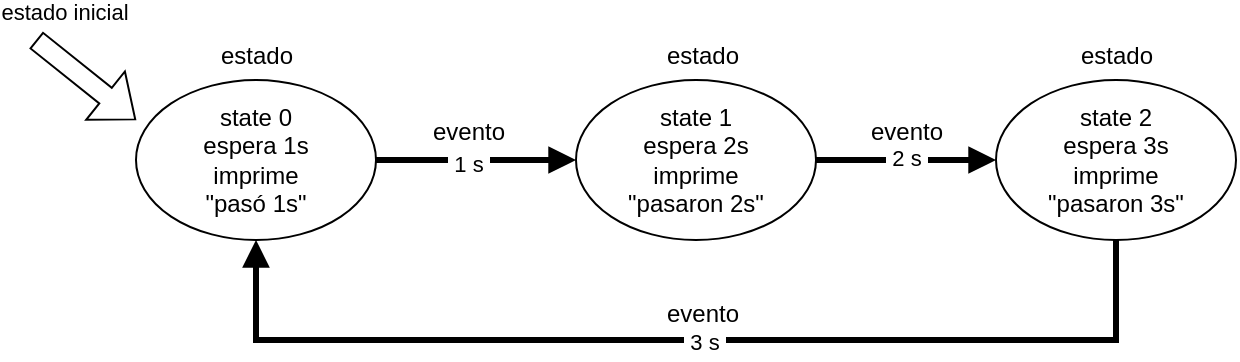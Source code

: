 <mxfile version="23.1.5" type="device">
  <diagram name="Página-1" id="B5JYyGaXFWTZYE-W6-dS">
    <mxGraphModel dx="978" dy="571" grid="1" gridSize="10" guides="1" tooltips="1" connect="1" arrows="1" fold="1" page="1" pageScale="1" pageWidth="1920" pageHeight="1200" math="0" shadow="0">
      <root>
        <mxCell id="0" />
        <mxCell id="1" parent="0" />
        <mxCell id="rjKY2ztjMAtcOO7rQj_c-4" style="edgeStyle=orthogonalEdgeStyle;rounded=0;orthogonalLoop=1;jettySize=auto;html=1;strokeWidth=3;endArrow=block;endFill=1;startSize=6;" edge="1" parent="1" source="rjKY2ztjMAtcOO7rQj_c-1" target="rjKY2ztjMAtcOO7rQj_c-2">
          <mxGeometry relative="1" as="geometry" />
        </mxCell>
        <mxCell id="rjKY2ztjMAtcOO7rQj_c-7" value="&amp;nbsp;1 s&amp;nbsp;" style="edgeLabel;html=1;align=center;verticalAlign=middle;resizable=0;points=[];" vertex="1" connectable="0" parent="rjKY2ztjMAtcOO7rQj_c-4">
          <mxGeometry x="-0.084" y="-2" relative="1" as="geometry">
            <mxPoint as="offset" />
          </mxGeometry>
        </mxCell>
        <mxCell id="rjKY2ztjMAtcOO7rQj_c-1" value="state 0&lt;div&gt;espera 1s&lt;/div&gt;&lt;div&gt;imprime&lt;/div&gt;&lt;div&gt;&quot;pasó 1s&quot;&lt;/div&gt;" style="ellipse;whiteSpace=wrap;html=1;" vertex="1" parent="1">
          <mxGeometry x="310" y="250" width="120" height="80" as="geometry" />
        </mxCell>
        <mxCell id="rjKY2ztjMAtcOO7rQj_c-5" style="edgeStyle=orthogonalEdgeStyle;rounded=0;orthogonalLoop=1;jettySize=auto;html=1;entryX=0;entryY=0.5;entryDx=0;entryDy=0;strokeWidth=3;endArrow=block;endFill=1;startSize=6;" edge="1" parent="1" source="rjKY2ztjMAtcOO7rQj_c-2" target="rjKY2ztjMAtcOO7rQj_c-3">
          <mxGeometry relative="1" as="geometry" />
        </mxCell>
        <mxCell id="rjKY2ztjMAtcOO7rQj_c-8" value="2s" style="edgeLabel;html=1;align=center;verticalAlign=middle;resizable=0;points=[];" vertex="1" connectable="0" parent="rjKY2ztjMAtcOO7rQj_c-5">
          <mxGeometry x="-0.044" relative="1" as="geometry">
            <mxPoint as="offset" />
          </mxGeometry>
        </mxCell>
        <mxCell id="rjKY2ztjMAtcOO7rQj_c-9" value="&amp;nbsp;2 s&amp;nbsp;" style="edgeLabel;html=1;align=center;verticalAlign=middle;resizable=0;points=[];" vertex="1" connectable="0" parent="rjKY2ztjMAtcOO7rQj_c-5">
          <mxGeometry x="-0.009" y="1" relative="1" as="geometry">
            <mxPoint as="offset" />
          </mxGeometry>
        </mxCell>
        <mxCell id="rjKY2ztjMAtcOO7rQj_c-2" value="state 1&lt;br&gt;&lt;div&gt;espera 2s&lt;/div&gt;&lt;div&gt;imprime&lt;/div&gt;&lt;div&gt;&quot;pasaron 2s&quot;&lt;/div&gt;" style="ellipse;whiteSpace=wrap;html=1;" vertex="1" parent="1">
          <mxGeometry x="530" y="250" width="120" height="80" as="geometry" />
        </mxCell>
        <mxCell id="rjKY2ztjMAtcOO7rQj_c-6" style="edgeStyle=orthogonalEdgeStyle;rounded=0;orthogonalLoop=1;jettySize=auto;html=1;entryX=0.5;entryY=1;entryDx=0;entryDy=0;strokeWidth=3;endArrow=block;endFill=1;startSize=6;" edge="1" parent="1" source="rjKY2ztjMAtcOO7rQj_c-3" target="rjKY2ztjMAtcOO7rQj_c-1">
          <mxGeometry relative="1" as="geometry">
            <Array as="points">
              <mxPoint x="800" y="380" />
              <mxPoint x="370" y="380" />
            </Array>
          </mxGeometry>
        </mxCell>
        <mxCell id="rjKY2ztjMAtcOO7rQj_c-10" value="&amp;nbsp;3 s&amp;nbsp;" style="edgeLabel;html=1;align=center;verticalAlign=middle;resizable=0;points=[];" vertex="1" connectable="0" parent="rjKY2ztjMAtcOO7rQj_c-6">
          <mxGeometry x="-0.034" y="1" relative="1" as="geometry">
            <mxPoint as="offset" />
          </mxGeometry>
        </mxCell>
        <mxCell id="rjKY2ztjMAtcOO7rQj_c-3" value="state 2&lt;br&gt;&lt;div&gt;espera 3s&lt;/div&gt;&lt;div&gt;imprime&lt;/div&gt;&lt;div&gt;&quot;pasaron 3s&quot;&lt;/div&gt;" style="ellipse;whiteSpace=wrap;html=1;" vertex="1" parent="1">
          <mxGeometry x="740" y="250" width="120" height="80" as="geometry" />
        </mxCell>
        <mxCell id="rjKY2ztjMAtcOO7rQj_c-11" value="" style="shape=flexArrow;endArrow=classic;html=1;rounded=0;" edge="1" parent="1">
          <mxGeometry width="50" height="50" relative="1" as="geometry">
            <mxPoint x="260" y="230" as="sourcePoint" />
            <mxPoint x="310" y="270" as="targetPoint" />
          </mxGeometry>
        </mxCell>
        <mxCell id="rjKY2ztjMAtcOO7rQj_c-18" value="estado inicial" style="edgeLabel;html=1;align=center;verticalAlign=middle;resizable=0;points=[];" vertex="1" connectable="0" parent="rjKY2ztjMAtcOO7rQj_c-11">
          <mxGeometry x="-0.527" y="4" relative="1" as="geometry">
            <mxPoint y="-20" as="offset" />
          </mxGeometry>
        </mxCell>
        <mxCell id="rjKY2ztjMAtcOO7rQj_c-12" value="evento" style="text;html=1;align=center;verticalAlign=middle;resizable=0;points=[];autosize=1;strokeColor=none;fillColor=none;" vertex="1" parent="1">
          <mxGeometry x="446" y="261" width="60" height="30" as="geometry" />
        </mxCell>
        <mxCell id="rjKY2ztjMAtcOO7rQj_c-13" value="evento" style="text;html=1;align=center;verticalAlign=middle;resizable=0;points=[];autosize=1;strokeColor=none;fillColor=none;" vertex="1" parent="1">
          <mxGeometry x="563" y="352" width="60" height="30" as="geometry" />
        </mxCell>
        <mxCell id="rjKY2ztjMAtcOO7rQj_c-14" value="evento" style="text;html=1;align=center;verticalAlign=middle;resizable=0;points=[];autosize=1;strokeColor=none;fillColor=none;" vertex="1" parent="1">
          <mxGeometry x="665" y="261" width="60" height="30" as="geometry" />
        </mxCell>
        <mxCell id="rjKY2ztjMAtcOO7rQj_c-15" value="estado" style="text;html=1;align=center;verticalAlign=middle;resizable=0;points=[];autosize=1;strokeColor=none;fillColor=none;" vertex="1" parent="1">
          <mxGeometry x="340" y="223" width="60" height="30" as="geometry" />
        </mxCell>
        <mxCell id="rjKY2ztjMAtcOO7rQj_c-16" value="estado" style="text;html=1;align=center;verticalAlign=middle;resizable=0;points=[];autosize=1;strokeColor=none;fillColor=none;" vertex="1" parent="1">
          <mxGeometry x="563" y="223" width="60" height="30" as="geometry" />
        </mxCell>
        <mxCell id="rjKY2ztjMAtcOO7rQj_c-17" value="estado" style="text;html=1;align=center;verticalAlign=middle;resizable=0;points=[];autosize=1;strokeColor=none;fillColor=none;" vertex="1" parent="1">
          <mxGeometry x="770" y="223" width="60" height="30" as="geometry" />
        </mxCell>
      </root>
    </mxGraphModel>
  </diagram>
</mxfile>
